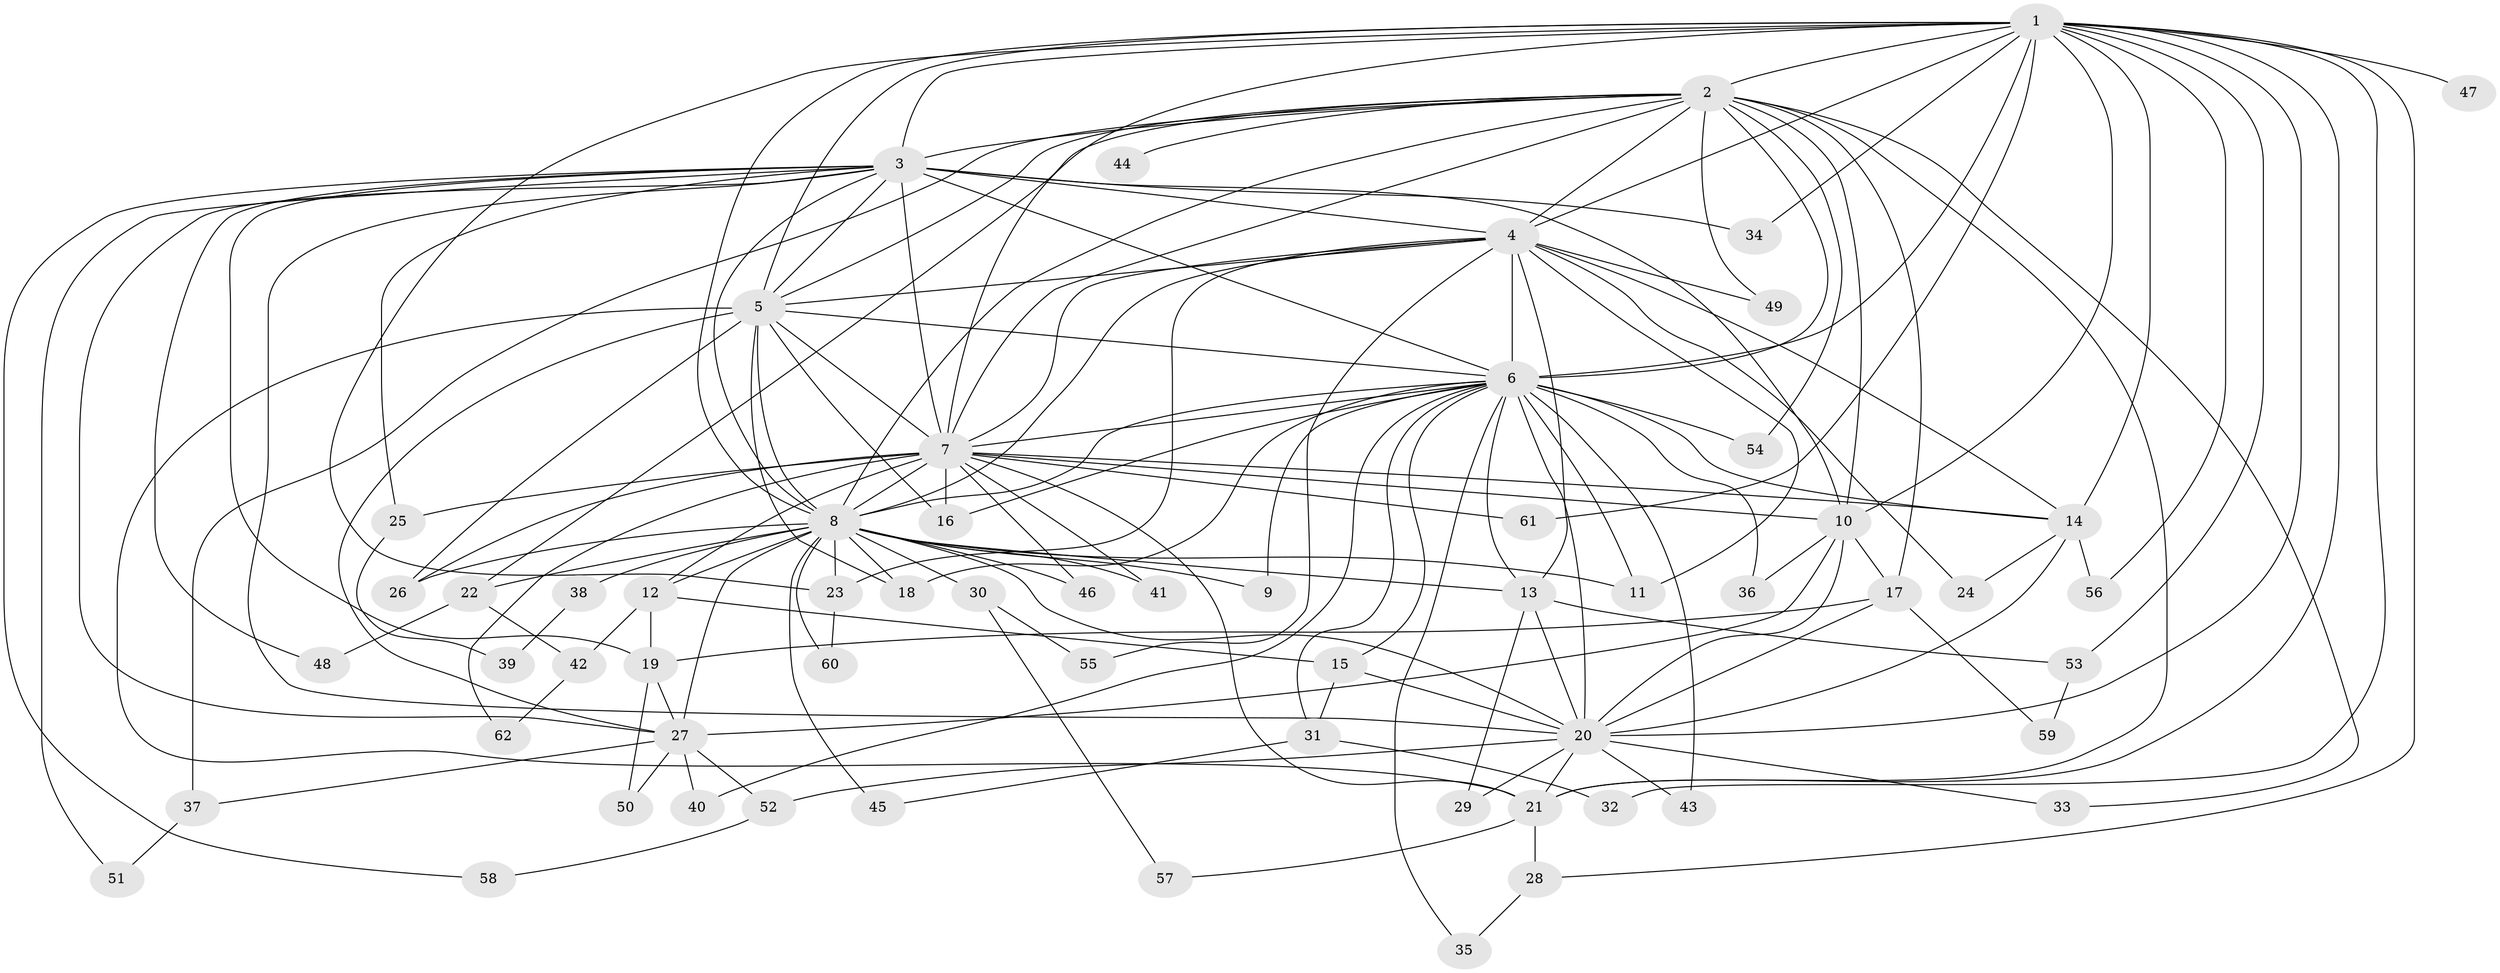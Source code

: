 // original degree distribution, {12: 0.00980392156862745, 21: 0.00980392156862745, 20: 0.0196078431372549, 17: 0.00980392156862745, 22: 0.0196078431372549, 25: 0.00980392156862745, 24: 0.00980392156862745, 28: 0.00980392156862745, 2: 0.5784313725490197, 7: 0.00980392156862745, 3: 0.1568627450980392, 5: 0.0392156862745098, 4: 0.08823529411764706, 6: 0.029411764705882353}
// Generated by graph-tools (version 1.1) at 2025/49/03/04/25 22:49:56]
// undirected, 62 vertices, 156 edges
graph export_dot {
  node [color=gray90,style=filled];
  1;
  2;
  3;
  4;
  5;
  6;
  7;
  8;
  9;
  10;
  11;
  12;
  13;
  14;
  15;
  16;
  17;
  18;
  19;
  20;
  21;
  22;
  23;
  24;
  25;
  26;
  27;
  28;
  29;
  30;
  31;
  32;
  33;
  34;
  35;
  36;
  37;
  38;
  39;
  40;
  41;
  42;
  43;
  44;
  45;
  46;
  47;
  48;
  49;
  50;
  51;
  52;
  53;
  54;
  55;
  56;
  57;
  58;
  59;
  60;
  61;
  62;
  1 -- 2 [weight=2.0];
  1 -- 3 [weight=2.0];
  1 -- 4 [weight=2.0];
  1 -- 5 [weight=2.0];
  1 -- 6 [weight=4.0];
  1 -- 7 [weight=2.0];
  1 -- 8 [weight=2.0];
  1 -- 10 [weight=1.0];
  1 -- 14 [weight=2.0];
  1 -- 20 [weight=1.0];
  1 -- 21 [weight=2.0];
  1 -- 23 [weight=1.0];
  1 -- 28 [weight=1.0];
  1 -- 32 [weight=1.0];
  1 -- 34 [weight=1.0];
  1 -- 47 [weight=4.0];
  1 -- 53 [weight=1.0];
  1 -- 56 [weight=1.0];
  1 -- 61 [weight=1.0];
  2 -- 3 [weight=2.0];
  2 -- 4 [weight=1.0];
  2 -- 5 [weight=1.0];
  2 -- 6 [weight=2.0];
  2 -- 7 [weight=1.0];
  2 -- 8 [weight=1.0];
  2 -- 10 [weight=1.0];
  2 -- 17 [weight=1.0];
  2 -- 21 [weight=2.0];
  2 -- 22 [weight=1.0];
  2 -- 33 [weight=1.0];
  2 -- 37 [weight=1.0];
  2 -- 44 [weight=1.0];
  2 -- 49 [weight=1.0];
  2 -- 54 [weight=1.0];
  3 -- 4 [weight=1.0];
  3 -- 5 [weight=1.0];
  3 -- 6 [weight=3.0];
  3 -- 7 [weight=3.0];
  3 -- 8 [weight=1.0];
  3 -- 10 [weight=1.0];
  3 -- 19 [weight=1.0];
  3 -- 20 [weight=1.0];
  3 -- 25 [weight=1.0];
  3 -- 27 [weight=1.0];
  3 -- 34 [weight=1.0];
  3 -- 48 [weight=1.0];
  3 -- 51 [weight=1.0];
  3 -- 58 [weight=1.0];
  4 -- 5 [weight=1.0];
  4 -- 6 [weight=3.0];
  4 -- 7 [weight=1.0];
  4 -- 8 [weight=1.0];
  4 -- 11 [weight=1.0];
  4 -- 13 [weight=1.0];
  4 -- 14 [weight=1.0];
  4 -- 23 [weight=1.0];
  4 -- 24 [weight=1.0];
  4 -- 49 [weight=1.0];
  4 -- 55 [weight=1.0];
  5 -- 6 [weight=3.0];
  5 -- 7 [weight=1.0];
  5 -- 8 [weight=2.0];
  5 -- 16 [weight=1.0];
  5 -- 18 [weight=1.0];
  5 -- 21 [weight=5.0];
  5 -- 26 [weight=1.0];
  5 -- 27 [weight=1.0];
  6 -- 7 [weight=2.0];
  6 -- 8 [weight=2.0];
  6 -- 9 [weight=1.0];
  6 -- 11 [weight=1.0];
  6 -- 13 [weight=2.0];
  6 -- 14 [weight=1.0];
  6 -- 15 [weight=1.0];
  6 -- 16 [weight=1.0];
  6 -- 18 [weight=1.0];
  6 -- 20 [weight=9.0];
  6 -- 31 [weight=1.0];
  6 -- 35 [weight=1.0];
  6 -- 36 [weight=1.0];
  6 -- 40 [weight=1.0];
  6 -- 43 [weight=1.0];
  6 -- 54 [weight=1.0];
  7 -- 8 [weight=1.0];
  7 -- 10 [weight=1.0];
  7 -- 12 [weight=1.0];
  7 -- 14 [weight=1.0];
  7 -- 16 [weight=1.0];
  7 -- 21 [weight=1.0];
  7 -- 25 [weight=1.0];
  7 -- 26 [weight=1.0];
  7 -- 41 [weight=1.0];
  7 -- 46 [weight=1.0];
  7 -- 61 [weight=1.0];
  7 -- 62 [weight=1.0];
  8 -- 9 [weight=1.0];
  8 -- 11 [weight=1.0];
  8 -- 12 [weight=1.0];
  8 -- 13 [weight=1.0];
  8 -- 18 [weight=1.0];
  8 -- 20 [weight=1.0];
  8 -- 22 [weight=1.0];
  8 -- 23 [weight=1.0];
  8 -- 26 [weight=1.0];
  8 -- 27 [weight=1.0];
  8 -- 30 [weight=1.0];
  8 -- 38 [weight=1.0];
  8 -- 41 [weight=1.0];
  8 -- 45 [weight=1.0];
  8 -- 46 [weight=1.0];
  8 -- 60 [weight=1.0];
  10 -- 17 [weight=1.0];
  10 -- 20 [weight=1.0];
  10 -- 27 [weight=1.0];
  10 -- 36 [weight=1.0];
  12 -- 15 [weight=1.0];
  12 -- 19 [weight=1.0];
  12 -- 42 [weight=1.0];
  13 -- 20 [weight=1.0];
  13 -- 29 [weight=1.0];
  13 -- 53 [weight=1.0];
  14 -- 20 [weight=1.0];
  14 -- 24 [weight=1.0];
  14 -- 56 [weight=1.0];
  15 -- 20 [weight=1.0];
  15 -- 31 [weight=1.0];
  17 -- 19 [weight=1.0];
  17 -- 20 [weight=1.0];
  17 -- 59 [weight=1.0];
  19 -- 27 [weight=1.0];
  19 -- 50 [weight=1.0];
  20 -- 21 [weight=1.0];
  20 -- 29 [weight=1.0];
  20 -- 33 [weight=1.0];
  20 -- 43 [weight=1.0];
  20 -- 52 [weight=1.0];
  21 -- 28 [weight=1.0];
  21 -- 57 [weight=1.0];
  22 -- 42 [weight=1.0];
  22 -- 48 [weight=1.0];
  23 -- 60 [weight=1.0];
  25 -- 39 [weight=1.0];
  27 -- 37 [weight=1.0];
  27 -- 40 [weight=1.0];
  27 -- 50 [weight=1.0];
  27 -- 52 [weight=1.0];
  28 -- 35 [weight=1.0];
  30 -- 55 [weight=1.0];
  30 -- 57 [weight=1.0];
  31 -- 32 [weight=1.0];
  31 -- 45 [weight=1.0];
  37 -- 51 [weight=1.0];
  38 -- 39 [weight=1.0];
  42 -- 62 [weight=1.0];
  52 -- 58 [weight=1.0];
  53 -- 59 [weight=1.0];
}
